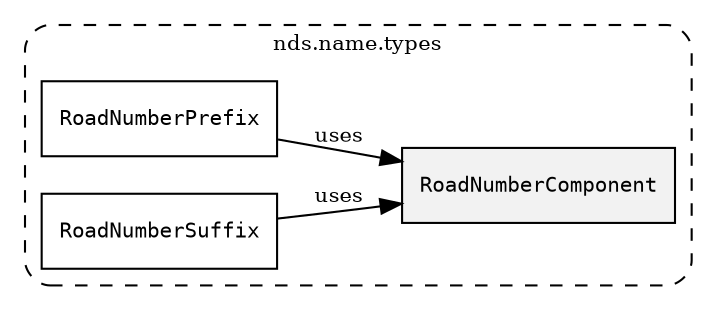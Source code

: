 /**
 * This dot file creates symbol collaboration diagram for RoadNumberComponent.
 */
digraph ZSERIO
{
    node [shape=box, fontsize=10];
    rankdir="LR";
    fontsize=10;
    tooltip="RoadNumberComponent collaboration diagram";

    subgraph "cluster_nds.name.types"
    {
        style="dashed, rounded";
        label="nds.name.types";
        tooltip="Package nds.name.types";
        href="../../../content/packages/nds.name.types.html#Package-nds-name-types";
        target="_parent";

        "RoadNumberComponent" [style="filled", fillcolor="#0000000D", target="_parent", label=<<font face="monospace"><table align="center" border="0" cellspacing="0" cellpadding="0"><tr><td href="../../../content/packages/nds.name.types.html#Structure-RoadNumberComponent" title="Structure defined in nds.name.types">RoadNumberComponent</td></tr></table></font>>];
        "RoadNumberPrefix" [target="_parent", label=<<font face="monospace"><table align="center" border="0" cellspacing="0" cellpadding="0"><tr><td href="../../../content/packages/nds.name.types.html#Subtype-RoadNumberPrefix" title="Subtype defined in nds.name.types">RoadNumberPrefix</td></tr></table></font>>];
        "RoadNumberSuffix" [target="_parent", label=<<font face="monospace"><table align="center" border="0" cellspacing="0" cellpadding="0"><tr><td href="../../../content/packages/nds.name.types.html#Subtype-RoadNumberSuffix" title="Subtype defined in nds.name.types">RoadNumberSuffix</td></tr></table></font>>];
    }

    "RoadNumberPrefix" -> "RoadNumberComponent" [label="uses", fontsize=10];
    "RoadNumberSuffix" -> "RoadNumberComponent" [label="uses", fontsize=10];
}
